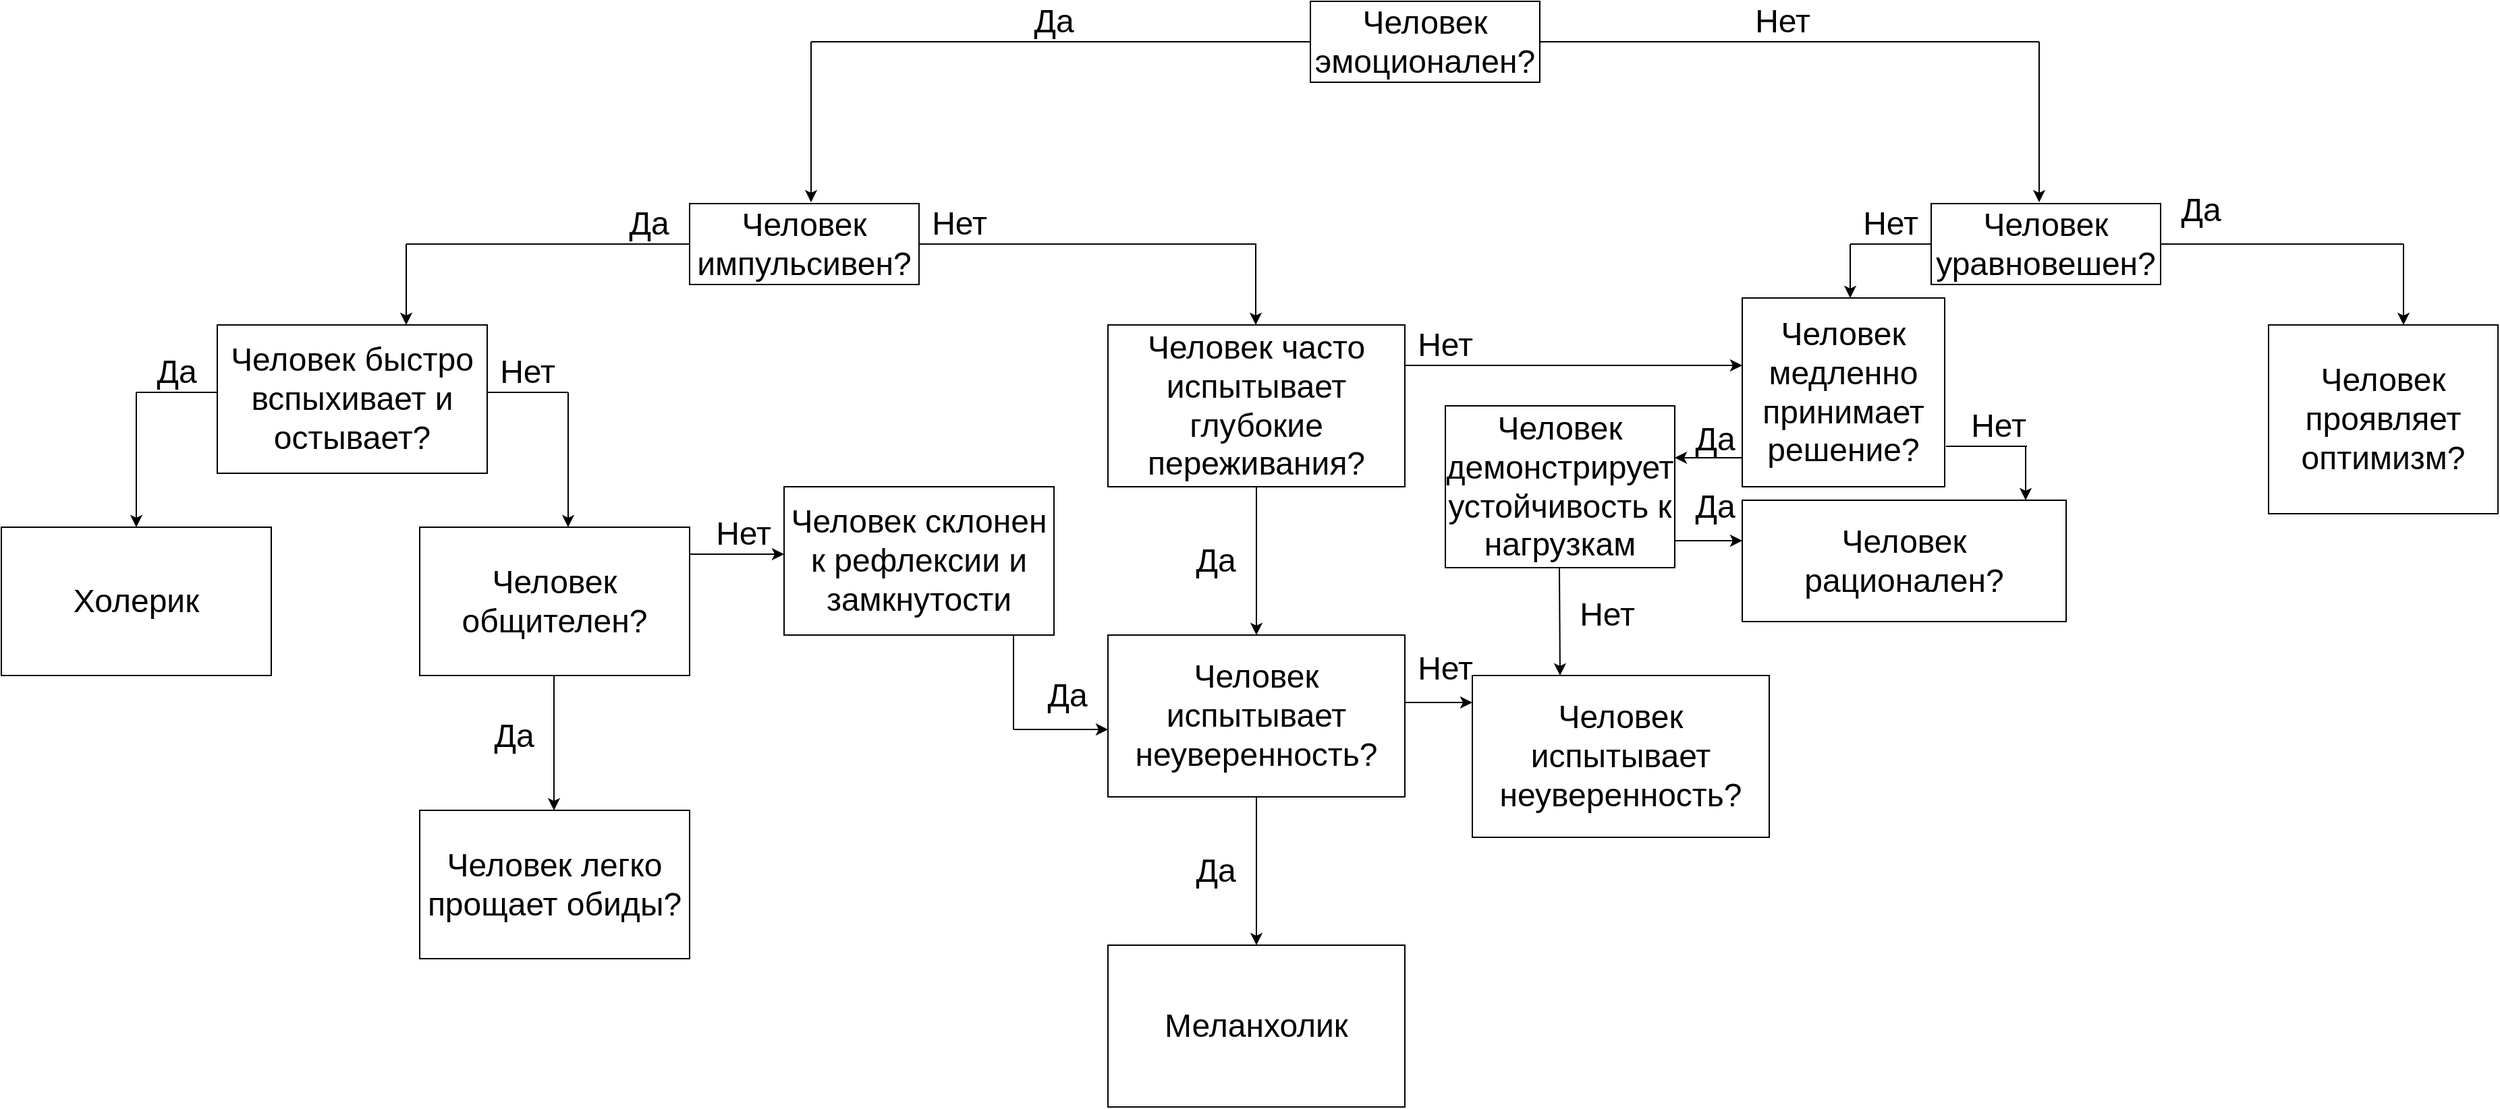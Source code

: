 <mxfile version="26.1.1">
  <diagram name="Страница — 1" id="bTa-fvpVanq-hgJ-Lf7A">
    <mxGraphModel dx="1480" dy="2105" grid="1" gridSize="10" guides="1" tooltips="1" connect="1" arrows="1" fold="1" page="1" pageScale="1" pageWidth="827" pageHeight="1169" math="0" shadow="0">
      <root>
        <mxCell id="0" />
        <mxCell id="1" parent="0" />
        <mxCell id="ou5a1hye03VjxYpfffwv-7" value="" style="endArrow=none;html=1;rounded=0;entryX=1;entryY=1;entryDx=0;entryDy=0;" parent="1" target="ou5a1hye03VjxYpfffwv-20" edge="1">
          <mxGeometry width="50" height="50" relative="1" as="geometry">
            <mxPoint y="150" as="sourcePoint" />
            <mxPoint x="60" y="150" as="targetPoint" />
          </mxGeometry>
        </mxCell>
        <mxCell id="ou5a1hye03VjxYpfffwv-8" value="" style="endArrow=classic;html=1;rounded=0;" parent="1" edge="1">
          <mxGeometry width="50" height="50" relative="1" as="geometry">
            <mxPoint y="150" as="sourcePoint" />
            <mxPoint y="210" as="targetPoint" />
          </mxGeometry>
        </mxCell>
        <mxCell id="ou5a1hye03VjxYpfffwv-9" value="" style="endArrow=none;html=1;rounded=0;" parent="1" edge="1">
          <mxGeometry width="50" height="50" relative="1" as="geometry">
            <mxPoint x="380" y="150" as="sourcePoint" />
            <mxPoint x="630" y="150" as="targetPoint" />
          </mxGeometry>
        </mxCell>
        <mxCell id="ou5a1hye03VjxYpfffwv-10" value="" style="endArrow=classic;html=1;rounded=0;" parent="1" edge="1">
          <mxGeometry width="50" height="50" relative="1" as="geometry">
            <mxPoint x="629.5" y="150" as="sourcePoint" />
            <mxPoint x="629.5" y="210" as="targetPoint" />
          </mxGeometry>
        </mxCell>
        <mxCell id="ou5a1hye03VjxYpfffwv-19" value="Человек импульсивен?" style="rounded=0;whiteSpace=wrap;html=1;fontSize=24;" parent="1" vertex="1">
          <mxGeometry x="210" y="120" width="170" height="60" as="geometry" />
        </mxCell>
        <mxCell id="ou5a1hye03VjxYpfffwv-20" value="Да" style="text;html=1;align=center;verticalAlign=middle;whiteSpace=wrap;rounded=0;fontSize=24;" parent="1" vertex="1">
          <mxGeometry x="150" y="120" width="60" height="30" as="geometry" />
        </mxCell>
        <mxCell id="ou5a1hye03VjxYpfffwv-21" value="Нет" style="text;html=1;align=center;verticalAlign=middle;whiteSpace=wrap;rounded=0;fontSize=24;" parent="1" vertex="1">
          <mxGeometry x="380" y="120" width="60" height="30" as="geometry" />
        </mxCell>
        <mxCell id="ou5a1hye03VjxYpfffwv-22" value="Человек быстро вспыхивает и остывает?" style="rounded=0;whiteSpace=wrap;html=1;fontSize=24;" parent="1" vertex="1">
          <mxGeometry x="-140" y="210" width="200" height="110" as="geometry" />
        </mxCell>
        <mxCell id="uDm0BcwVH89668VTk4dq-2" value="" style="endArrow=none;html=1;rounded=0;" parent="1" edge="1">
          <mxGeometry width="50" height="50" relative="1" as="geometry">
            <mxPoint x="-200" y="260" as="sourcePoint" />
            <mxPoint x="-140" y="260" as="targetPoint" />
          </mxGeometry>
        </mxCell>
        <mxCell id="uDm0BcwVH89668VTk4dq-3" value="" style="endArrow=classic;html=1;rounded=0;" parent="1" edge="1">
          <mxGeometry width="50" height="50" relative="1" as="geometry">
            <mxPoint x="-200" y="260" as="sourcePoint" />
            <mxPoint x="-200" y="360" as="targetPoint" />
          </mxGeometry>
        </mxCell>
        <mxCell id="uDm0BcwVH89668VTk4dq-4" value="Да" style="text;html=1;align=center;verticalAlign=middle;whiteSpace=wrap;rounded=0;fontSize=24;" parent="1" vertex="1">
          <mxGeometry x="-200" y="230" width="60" height="30" as="geometry" />
        </mxCell>
        <mxCell id="uDm0BcwVH89668VTk4dq-6" value="" style="endArrow=classic;html=1;rounded=0;entryX=0.5;entryY=0;entryDx=0;entryDy=0;exitX=0.5;exitY=1;exitDx=0;exitDy=0;" parent="1" edge="1" target="ComMCRo7h0CohoYwmS32-8" source="uDm0BcwVH89668VTk4dq-8">
          <mxGeometry width="50" height="50" relative="1" as="geometry">
            <mxPoint x="460" y="240" as="sourcePoint" />
            <mxPoint x="460" y="300" as="targetPoint" />
          </mxGeometry>
        </mxCell>
        <mxCell id="uDm0BcwVH89668VTk4dq-7" value="Да" style="text;html=1;align=center;verticalAlign=middle;whiteSpace=wrap;rounded=0;fontSize=24;" parent="1" vertex="1">
          <mxGeometry x="570" y="370" width="60" height="30" as="geometry" />
        </mxCell>
        <mxCell id="uDm0BcwVH89668VTk4dq-8" value="Человек часто испытывает глубокие переживания?" style="rounded=0;whiteSpace=wrap;html=1;fontSize=24;" parent="1" vertex="1">
          <mxGeometry x="520" y="210" width="220" height="120" as="geometry" />
        </mxCell>
        <mxCell id="uDm0BcwVH89668VTk4dq-9" value="" style="endArrow=none;html=1;rounded=0;" parent="1" edge="1">
          <mxGeometry width="50" height="50" relative="1" as="geometry">
            <mxPoint x="60" y="260" as="sourcePoint" />
            <mxPoint x="120" y="260" as="targetPoint" />
          </mxGeometry>
        </mxCell>
        <mxCell id="uDm0BcwVH89668VTk4dq-10" value="" style="endArrow=classic;html=1;rounded=0;" parent="1" edge="1">
          <mxGeometry width="50" height="50" relative="1" as="geometry">
            <mxPoint x="120" y="260" as="sourcePoint" />
            <mxPoint x="120" y="360" as="targetPoint" />
          </mxGeometry>
        </mxCell>
        <mxCell id="uDm0BcwVH89668VTk4dq-11" value="Нет" style="text;html=1;align=center;verticalAlign=middle;whiteSpace=wrap;rounded=0;fontSize=24;" parent="1" vertex="1">
          <mxGeometry x="60" y="230" width="60" height="30" as="geometry" />
        </mxCell>
        <mxCell id="uDm0BcwVH89668VTk4dq-12" value="" style="endArrow=none;html=1;rounded=0;" parent="1" edge="1">
          <mxGeometry width="50" height="50" relative="1" as="geometry">
            <mxPoint x="740" y="240" as="sourcePoint" />
            <mxPoint x="800" y="240" as="targetPoint" />
          </mxGeometry>
        </mxCell>
        <mxCell id="uDm0BcwVH89668VTk4dq-13" value="" style="endArrow=classic;html=1;rounded=0;" parent="1" edge="1">
          <mxGeometry width="50" height="50" relative="1" as="geometry">
            <mxPoint x="800" y="240" as="sourcePoint" />
            <mxPoint x="990" y="240" as="targetPoint" />
          </mxGeometry>
        </mxCell>
        <mxCell id="uDm0BcwVH89668VTk4dq-14" value="Нет" style="text;html=1;align=center;verticalAlign=middle;whiteSpace=wrap;rounded=0;fontSize=24;" parent="1" vertex="1">
          <mxGeometry x="740" y="210" width="60" height="30" as="geometry" />
        </mxCell>
        <mxCell id="uDm0BcwVH89668VTk4dq-25" value="Человек эмоционален?" style="rounded=0;whiteSpace=wrap;html=1;fontSize=24;" parent="1" vertex="1">
          <mxGeometry x="670" y="-30" width="170" height="60" as="geometry" />
        </mxCell>
        <mxCell id="uDm0BcwVH89668VTk4dq-26" value="" style="endArrow=none;html=1;rounded=0;" parent="1" edge="1">
          <mxGeometry width="50" height="50" relative="1" as="geometry">
            <mxPoint x="300" as="sourcePoint" />
            <mxPoint x="670" as="targetPoint" />
          </mxGeometry>
        </mxCell>
        <mxCell id="uDm0BcwVH89668VTk4dq-27" value="" style="endArrow=classic;html=1;rounded=0;" parent="1" edge="1">
          <mxGeometry width="50" height="50" relative="1" as="geometry">
            <mxPoint x="300" as="sourcePoint" />
            <mxPoint x="300" y="119" as="targetPoint" />
          </mxGeometry>
        </mxCell>
        <mxCell id="uDm0BcwVH89668VTk4dq-29" value="Да" style="text;html=1;align=center;verticalAlign=middle;whiteSpace=wrap;rounded=0;fontSize=24;" parent="1" vertex="1">
          <mxGeometry x="450" y="-30" width="60" height="30" as="geometry" />
        </mxCell>
        <mxCell id="uDm0BcwVH89668VTk4dq-30" value="" style="endArrow=none;html=1;rounded=0;" parent="1" edge="1">
          <mxGeometry width="50" height="50" relative="1" as="geometry">
            <mxPoint x="840" as="sourcePoint" />
            <mxPoint x="1210" as="targetPoint" />
          </mxGeometry>
        </mxCell>
        <mxCell id="uDm0BcwVH89668VTk4dq-31" value="" style="endArrow=classic;html=1;rounded=0;" parent="1" edge="1">
          <mxGeometry width="50" height="50" relative="1" as="geometry">
            <mxPoint x="1210" as="sourcePoint" />
            <mxPoint x="1210" y="119" as="targetPoint" />
          </mxGeometry>
        </mxCell>
        <mxCell id="uDm0BcwVH89668VTk4dq-32" value="Нет" style="text;html=1;align=center;verticalAlign=middle;whiteSpace=wrap;rounded=0;fontSize=24;" parent="1" vertex="1">
          <mxGeometry x="990" y="-30" width="60" height="30" as="geometry" />
        </mxCell>
        <mxCell id="uDm0BcwVH89668VTk4dq-33" value="Человек уравновешен?" style="rounded=0;whiteSpace=wrap;html=1;fontSize=24;" parent="1" vertex="1">
          <mxGeometry x="1130" y="120" width="170" height="60" as="geometry" />
        </mxCell>
        <mxCell id="uDm0BcwVH89668VTk4dq-34" value="" style="endArrow=none;html=1;rounded=0;" parent="1" edge="1">
          <mxGeometry width="50" height="50" relative="1" as="geometry">
            <mxPoint x="1070" y="150" as="sourcePoint" />
            <mxPoint x="1130" y="150" as="targetPoint" />
          </mxGeometry>
        </mxCell>
        <mxCell id="uDm0BcwVH89668VTk4dq-35" value="" style="endArrow=classic;html=1;rounded=0;" parent="1" edge="1">
          <mxGeometry width="50" height="50" relative="1" as="geometry">
            <mxPoint x="1070" y="150" as="sourcePoint" />
            <mxPoint x="1070" y="190" as="targetPoint" />
          </mxGeometry>
        </mxCell>
        <mxCell id="uDm0BcwVH89668VTk4dq-36" value="Да" style="text;html=1;align=center;verticalAlign=middle;whiteSpace=wrap;rounded=0;fontSize=24;" parent="1" vertex="1">
          <mxGeometry x="1300" y="110" width="60" height="30" as="geometry" />
        </mxCell>
        <mxCell id="uDm0BcwVH89668VTk4dq-37" value="" style="endArrow=none;html=1;rounded=0;" parent="1" edge="1">
          <mxGeometry width="50" height="50" relative="1" as="geometry">
            <mxPoint x="1300" y="150" as="sourcePoint" />
            <mxPoint x="1480" y="150" as="targetPoint" />
          </mxGeometry>
        </mxCell>
        <mxCell id="uDm0BcwVH89668VTk4dq-38" value="" style="endArrow=classic;html=1;rounded=0;" parent="1" edge="1">
          <mxGeometry width="50" height="50" relative="1" as="geometry">
            <mxPoint x="1480" y="150" as="sourcePoint" />
            <mxPoint x="1480" y="210" as="targetPoint" />
          </mxGeometry>
        </mxCell>
        <mxCell id="uDm0BcwVH89668VTk4dq-39" value="Нет" style="text;html=1;align=center;verticalAlign=middle;whiteSpace=wrap;rounded=0;fontSize=24;" parent="1" vertex="1">
          <mxGeometry x="1070" y="120" width="60" height="30" as="geometry" />
        </mxCell>
        <mxCell id="ComMCRo7h0CohoYwmS32-1" value="Холерик" style="rounded=0;whiteSpace=wrap;html=1;fontSize=24;" vertex="1" parent="1">
          <mxGeometry x="-300" y="360" width="200" height="110" as="geometry" />
        </mxCell>
        <mxCell id="ComMCRo7h0CohoYwmS32-2" value="Человек общителен?" style="rounded=0;whiteSpace=wrap;html=1;fontSize=24;" vertex="1" parent="1">
          <mxGeometry x="10" y="360" width="200" height="110" as="geometry" />
        </mxCell>
        <mxCell id="ComMCRo7h0CohoYwmS32-3" value="Человек медленно принимает решение?" style="rounded=0;whiteSpace=wrap;html=1;fontSize=24;" vertex="1" parent="1">
          <mxGeometry x="990" y="190" width="150" height="140" as="geometry" />
        </mxCell>
        <mxCell id="ComMCRo7h0CohoYwmS32-4" value="Человек проявляет оптимизм?" style="rounded=0;whiteSpace=wrap;html=1;fontSize=24;" vertex="1" parent="1">
          <mxGeometry x="1380" y="210" width="170" height="140" as="geometry" />
        </mxCell>
        <mxCell id="ComMCRo7h0CohoYwmS32-6" value="" style="endArrow=classic;html=1;rounded=0;" edge="1" parent="1">
          <mxGeometry width="50" height="50" relative="1" as="geometry">
            <mxPoint x="109.5" y="470" as="sourcePoint" />
            <mxPoint x="109.5" y="570" as="targetPoint" />
          </mxGeometry>
        </mxCell>
        <mxCell id="ComMCRo7h0CohoYwmS32-7" value="Человек легко прощает обиды?" style="rounded=0;whiteSpace=wrap;html=1;fontSize=24;" vertex="1" parent="1">
          <mxGeometry x="10" y="570" width="200" height="110" as="geometry" />
        </mxCell>
        <mxCell id="ComMCRo7h0CohoYwmS32-8" value="Человек испытывает неуверенность?" style="rounded=0;whiteSpace=wrap;html=1;fontSize=24;" vertex="1" parent="1">
          <mxGeometry x="520" y="440" width="220" height="120" as="geometry" />
        </mxCell>
        <mxCell id="ComMCRo7h0CohoYwmS32-12" value="" style="endArrow=classic;html=1;rounded=0;" edge="1" parent="1">
          <mxGeometry width="50" height="50" relative="1" as="geometry">
            <mxPoint x="990" y="308.5" as="sourcePoint" />
            <mxPoint x="940" y="308.5" as="targetPoint" />
          </mxGeometry>
        </mxCell>
        <mxCell id="ComMCRo7h0CohoYwmS32-13" value="Человек демонстрирует устойчивость к нагрузкам" style="rounded=0;whiteSpace=wrap;html=1;fontSize=24;" vertex="1" parent="1">
          <mxGeometry x="770" y="270" width="170" height="120" as="geometry" />
        </mxCell>
        <mxCell id="ComMCRo7h0CohoYwmS32-14" value="Да" style="text;html=1;align=center;verticalAlign=middle;whiteSpace=wrap;rounded=0;fontSize=24;" vertex="1" parent="1">
          <mxGeometry x="940" y="280" width="60" height="30" as="geometry" />
        </mxCell>
        <mxCell id="ComMCRo7h0CohoYwmS32-15" value="" style="endArrow=classic;html=1;rounded=0;" edge="1" parent="1">
          <mxGeometry width="50" height="50" relative="1" as="geometry">
            <mxPoint x="854.5" y="390" as="sourcePoint" />
            <mxPoint x="855" y="470" as="targetPoint" />
          </mxGeometry>
        </mxCell>
        <mxCell id="ComMCRo7h0CohoYwmS32-16" value="Да" style="text;html=1;align=center;verticalAlign=middle;whiteSpace=wrap;rounded=0;fontSize=24;" vertex="1" parent="1">
          <mxGeometry x="940" y="330" width="60" height="30" as="geometry" />
        </mxCell>
        <mxCell id="ComMCRo7h0CohoYwmS32-18" value="" style="endArrow=classic;html=1;rounded=0;" edge="1" parent="1">
          <mxGeometry width="50" height="50" relative="1" as="geometry">
            <mxPoint x="940" y="370" as="sourcePoint" />
            <mxPoint x="990" y="370" as="targetPoint" />
          </mxGeometry>
        </mxCell>
        <mxCell id="ComMCRo7h0CohoYwmS32-19" value="" style="endArrow=classic;html=1;rounded=0;entryX=0.5;entryY=0;entryDx=0;entryDy=0;exitX=0.5;exitY=1;exitDx=0;exitDy=0;" edge="1" parent="1">
          <mxGeometry width="50" height="50" relative="1" as="geometry">
            <mxPoint x="630" y="560" as="sourcePoint" />
            <mxPoint x="630" y="670" as="targetPoint" />
          </mxGeometry>
        </mxCell>
        <mxCell id="ComMCRo7h0CohoYwmS32-20" value="Да" style="text;html=1;align=center;verticalAlign=middle;whiteSpace=wrap;rounded=0;fontSize=24;" vertex="1" parent="1">
          <mxGeometry x="570" y="600" width="60" height="30" as="geometry" />
        </mxCell>
        <mxCell id="ComMCRo7h0CohoYwmS32-21" value="Меланхолик" style="rounded=0;whiteSpace=wrap;html=1;fontSize=24;" vertex="1" parent="1">
          <mxGeometry x="520" y="670" width="220" height="120" as="geometry" />
        </mxCell>
        <mxCell id="ComMCRo7h0CohoYwmS32-22" value="Да" style="text;html=1;align=center;verticalAlign=middle;whiteSpace=wrap;rounded=0;fontSize=24;" vertex="1" parent="1">
          <mxGeometry x="50" y="500" width="60" height="30" as="geometry" />
        </mxCell>
        <mxCell id="ComMCRo7h0CohoYwmS32-24" value="" style="endArrow=classic;html=1;rounded=0;" edge="1" parent="1">
          <mxGeometry width="50" height="50" relative="1" as="geometry">
            <mxPoint x="210" y="380" as="sourcePoint" />
            <mxPoint x="280" y="380" as="targetPoint" />
          </mxGeometry>
        </mxCell>
        <mxCell id="ComMCRo7h0CohoYwmS32-25" value="Человек склонен к рефлексии и замкнутости" style="rounded=0;whiteSpace=wrap;html=1;fontSize=24;" vertex="1" parent="1">
          <mxGeometry x="280" y="330" width="200" height="110" as="geometry" />
        </mxCell>
        <mxCell id="ComMCRo7h0CohoYwmS32-26" value="" style="endArrow=none;html=1;rounded=0;" edge="1" parent="1">
          <mxGeometry width="50" height="50" relative="1" as="geometry">
            <mxPoint x="450" y="510" as="sourcePoint" />
            <mxPoint x="450" y="440" as="targetPoint" />
          </mxGeometry>
        </mxCell>
        <mxCell id="ComMCRo7h0CohoYwmS32-27" value="" style="endArrow=classic;html=1;rounded=0;" edge="1" parent="1">
          <mxGeometry width="50" height="50" relative="1" as="geometry">
            <mxPoint x="450" y="510" as="sourcePoint" />
            <mxPoint x="520" y="510" as="targetPoint" />
          </mxGeometry>
        </mxCell>
        <mxCell id="ComMCRo7h0CohoYwmS32-28" value="Да" style="text;html=1;align=center;verticalAlign=middle;whiteSpace=wrap;rounded=0;fontSize=24;" vertex="1" parent="1">
          <mxGeometry x="460" y="470" width="60" height="30" as="geometry" />
        </mxCell>
        <mxCell id="ComMCRo7h0CohoYwmS32-29" value="Нет" style="text;html=1;align=center;verticalAlign=middle;whiteSpace=wrap;rounded=0;fontSize=24;" vertex="1" parent="1">
          <mxGeometry x="220" y="350" width="60" height="30" as="geometry" />
        </mxCell>
        <mxCell id="ComMCRo7h0CohoYwmS32-30" value="Нет" style="text;html=1;align=center;verticalAlign=middle;whiteSpace=wrap;rounded=0;fontSize=24;" vertex="1" parent="1">
          <mxGeometry x="740" y="450" width="60" height="30" as="geometry" />
        </mxCell>
        <mxCell id="ComMCRo7h0CohoYwmS32-31" value="" style="endArrow=classic;html=1;rounded=0;" edge="1" parent="1">
          <mxGeometry width="50" height="50" relative="1" as="geometry">
            <mxPoint x="740" y="490" as="sourcePoint" />
            <mxPoint x="790" y="490" as="targetPoint" />
          </mxGeometry>
        </mxCell>
        <mxCell id="ComMCRo7h0CohoYwmS32-32" value="Человек испытывает неуверенность?" style="rounded=0;whiteSpace=wrap;html=1;fontSize=24;" vertex="1" parent="1">
          <mxGeometry x="790" y="470" width="220" height="120" as="geometry" />
        </mxCell>
        <mxCell id="ComMCRo7h0CohoYwmS32-33" value="Нет" style="text;html=1;align=center;verticalAlign=middle;whiteSpace=wrap;rounded=0;fontSize=24;" vertex="1" parent="1">
          <mxGeometry x="860" y="410" width="60" height="30" as="geometry" />
        </mxCell>
        <mxCell id="ComMCRo7h0CohoYwmS32-34" value="Человек рационален?" style="rounded=0;whiteSpace=wrap;html=1;fontSize=24;" vertex="1" parent="1">
          <mxGeometry x="990" y="340" width="240" height="90" as="geometry" />
        </mxCell>
        <mxCell id="ComMCRo7h0CohoYwmS32-35" value="" style="endArrow=none;html=1;rounded=0;" edge="1" parent="1">
          <mxGeometry width="50" height="50" relative="1" as="geometry">
            <mxPoint x="1141" y="300" as="sourcePoint" />
            <mxPoint x="1201" y="300" as="targetPoint" />
          </mxGeometry>
        </mxCell>
        <mxCell id="ComMCRo7h0CohoYwmS32-36" value="" style="endArrow=classic;html=1;rounded=0;" edge="1" parent="1">
          <mxGeometry width="50" height="50" relative="1" as="geometry">
            <mxPoint x="1200" y="300" as="sourcePoint" />
            <mxPoint x="1200" y="340" as="targetPoint" />
          </mxGeometry>
        </mxCell>
        <mxCell id="ComMCRo7h0CohoYwmS32-37" value="Нет" style="text;html=1;align=center;verticalAlign=middle;whiteSpace=wrap;rounded=0;fontSize=24;" vertex="1" parent="1">
          <mxGeometry x="1150" y="270" width="60" height="30" as="geometry" />
        </mxCell>
      </root>
    </mxGraphModel>
  </diagram>
</mxfile>

